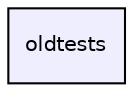 digraph "oldtests" {
  compound=true
  node [ fontsize="10", fontname="Helvetica"];
  edge [ labelfontsize="10", labelfontname="Helvetica"];
  dir_0a303808f8ccc818e831139306328220 [shape=box, label="oldtests", style="filled", fillcolor="#eeeeff", pencolor="black", URL="dir_0a303808f8ccc818e831139306328220.html"];
}
